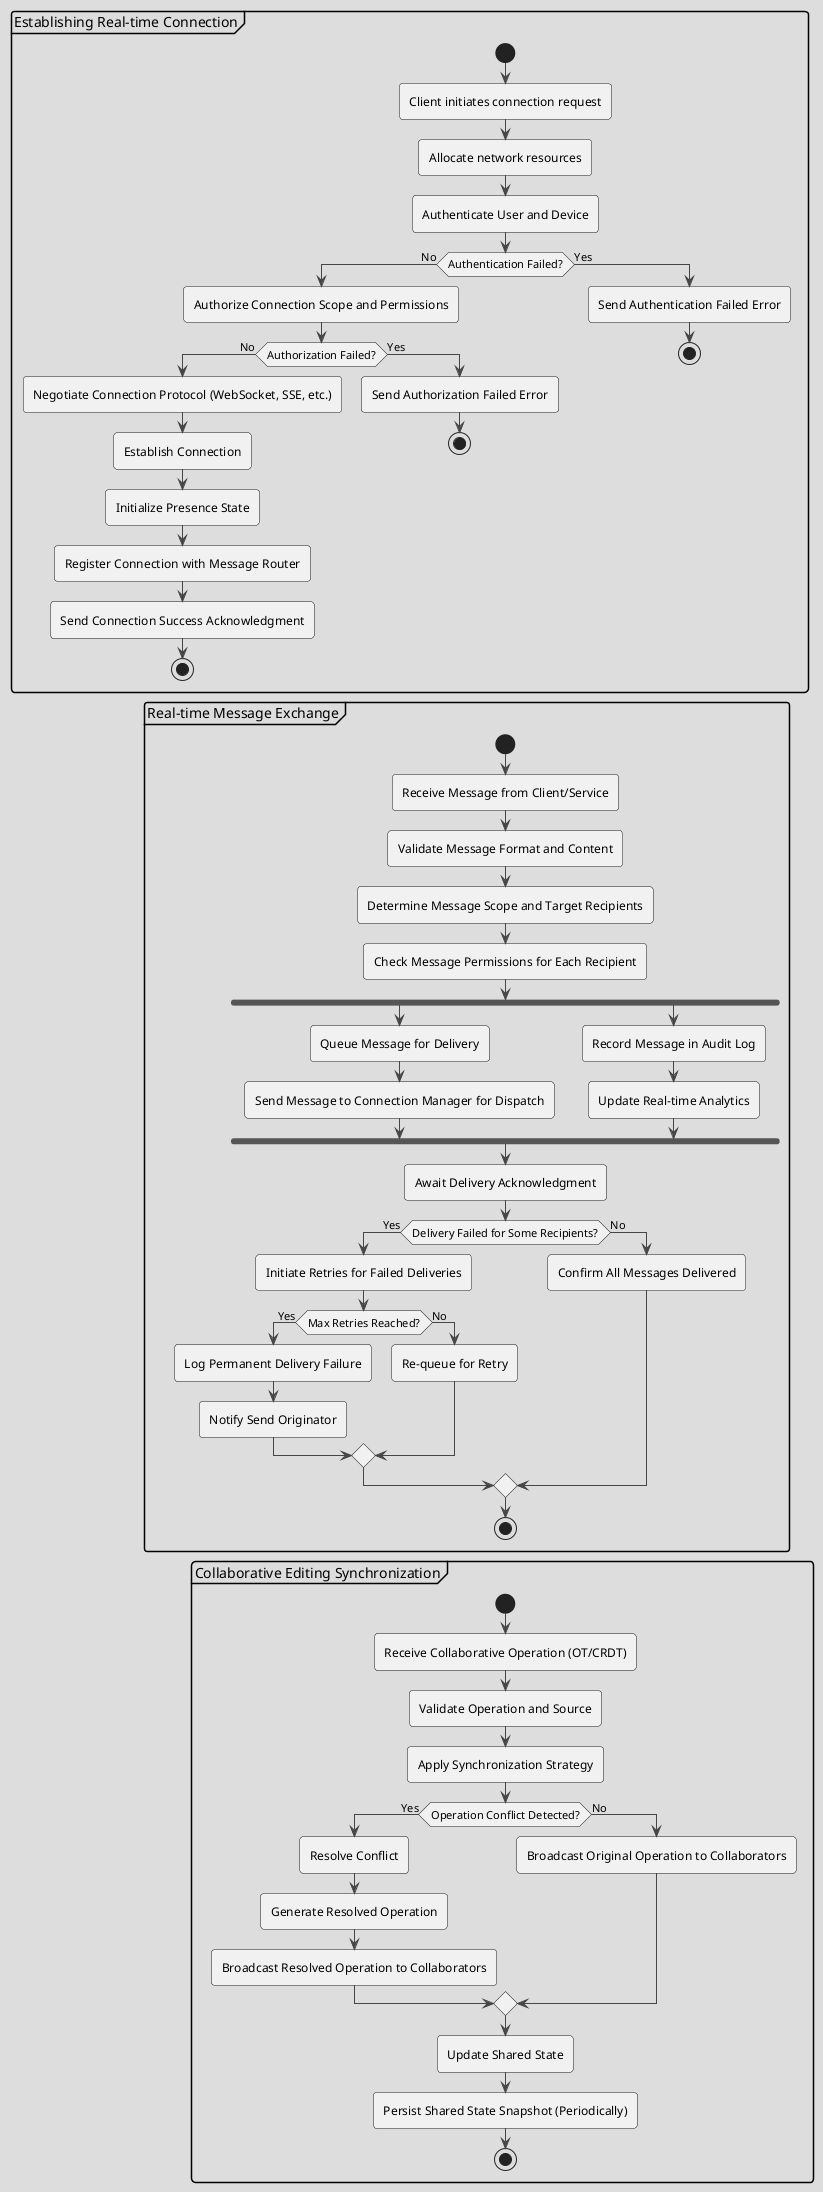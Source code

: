 @startuml
!theme toy

partition "Establishing Real-time Connection" {
    start
    :Client initiates connection request;
    :Allocate network resources;
    :Authenticate User and Device;
    if (Authentication Failed?) then (No)
        :Authorize Connection Scope and Permissions;
        if (Authorization Failed?) then (No)
            :Negotiate Connection Protocol (WebSocket, SSE, etc.);
            :Establish Connection;
            :Initialize Presence State;
            :Register Connection with Message Router;
            :Send Connection Success Acknowledgment;
            stop
        else (Yes)
            :Send Authorization Failed Error;
            stop
        endif
    else (Yes)
        :Send Authentication Failed Error;
        stop
    endif
}

partition "Real-time Message Exchange" {
    start
    :Receive Message from Client/Service;
    :Validate Message Format and Content;
    :Determine Message Scope and Target Recipients;
    :Check Message Permissions for Each Recipient;
    fork
        :Queue Message for Delivery;
        :Send Message to Connection Manager for Dispatch;
    fork again
        :Record Message in Audit Log;
        :Update Real-time Analytics;
    end fork
    :Await Delivery Acknowledgment;
    if (Delivery Failed for Some Recipients?) then (Yes)
        :Initiate Retries for Failed Deliveries;
        if (Max Retries Reached?) then (Yes)
            :Log Permanent Delivery Failure;
            :Notify Send Originator;
        else (No)
            :Re-queue for Retry;
        endif
    else (No)
        :Confirm All Messages Delivered;
    endif
    stop
}

partition "Collaborative Editing Synchronization" {
    start
    :Receive Collaborative Operation (OT/CRDT);
    :Validate Operation and Source;
    :Apply Synchronization Strategy;
    if (Operation Conflict Detected?) then (Yes)
        :Resolve Conflict;
        :Generate Resolved Operation;
        :Broadcast Resolved Operation to Collaborators;
    else (No)
        :Broadcast Original Operation to Collaborators;
    endif
    :Update Shared State;
    :Persist Shared State Snapshot (Periodically);
    stop
}

@enduml